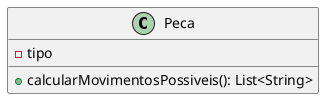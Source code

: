 @startuml
skinparam linetype ortho
class Peca {
    - tipo
    + calcularMovimentosPossiveis(): List<String>
}
@enduml